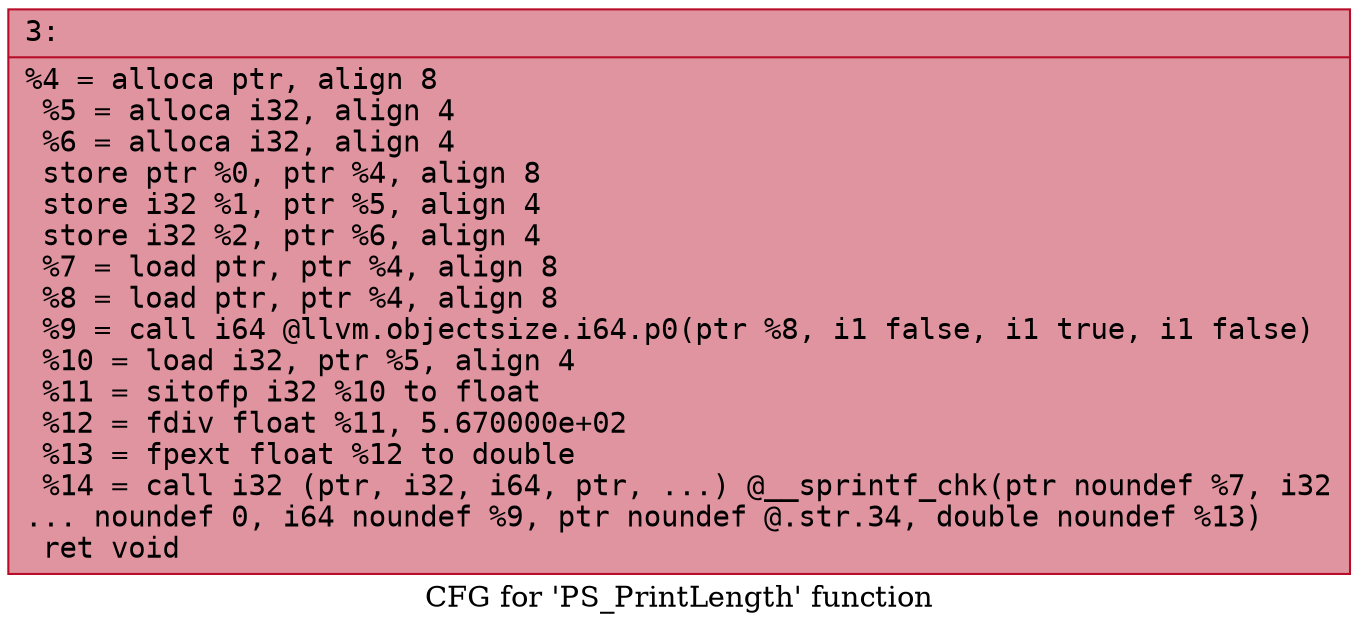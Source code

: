digraph "CFG for 'PS_PrintLength' function" {
	label="CFG for 'PS_PrintLength' function";

	Node0x600002196350 [shape=record,color="#b70d28ff", style=filled, fillcolor="#b70d2870" fontname="Courier",label="{3:\l|  %4 = alloca ptr, align 8\l  %5 = alloca i32, align 4\l  %6 = alloca i32, align 4\l  store ptr %0, ptr %4, align 8\l  store i32 %1, ptr %5, align 4\l  store i32 %2, ptr %6, align 4\l  %7 = load ptr, ptr %4, align 8\l  %8 = load ptr, ptr %4, align 8\l  %9 = call i64 @llvm.objectsize.i64.p0(ptr %8, i1 false, i1 true, i1 false)\l  %10 = load i32, ptr %5, align 4\l  %11 = sitofp i32 %10 to float\l  %12 = fdiv float %11, 5.670000e+02\l  %13 = fpext float %12 to double\l  %14 = call i32 (ptr, i32, i64, ptr, ...) @__sprintf_chk(ptr noundef %7, i32\l... noundef 0, i64 noundef %9, ptr noundef @.str.34, double noundef %13)\l  ret void\l}"];
}

